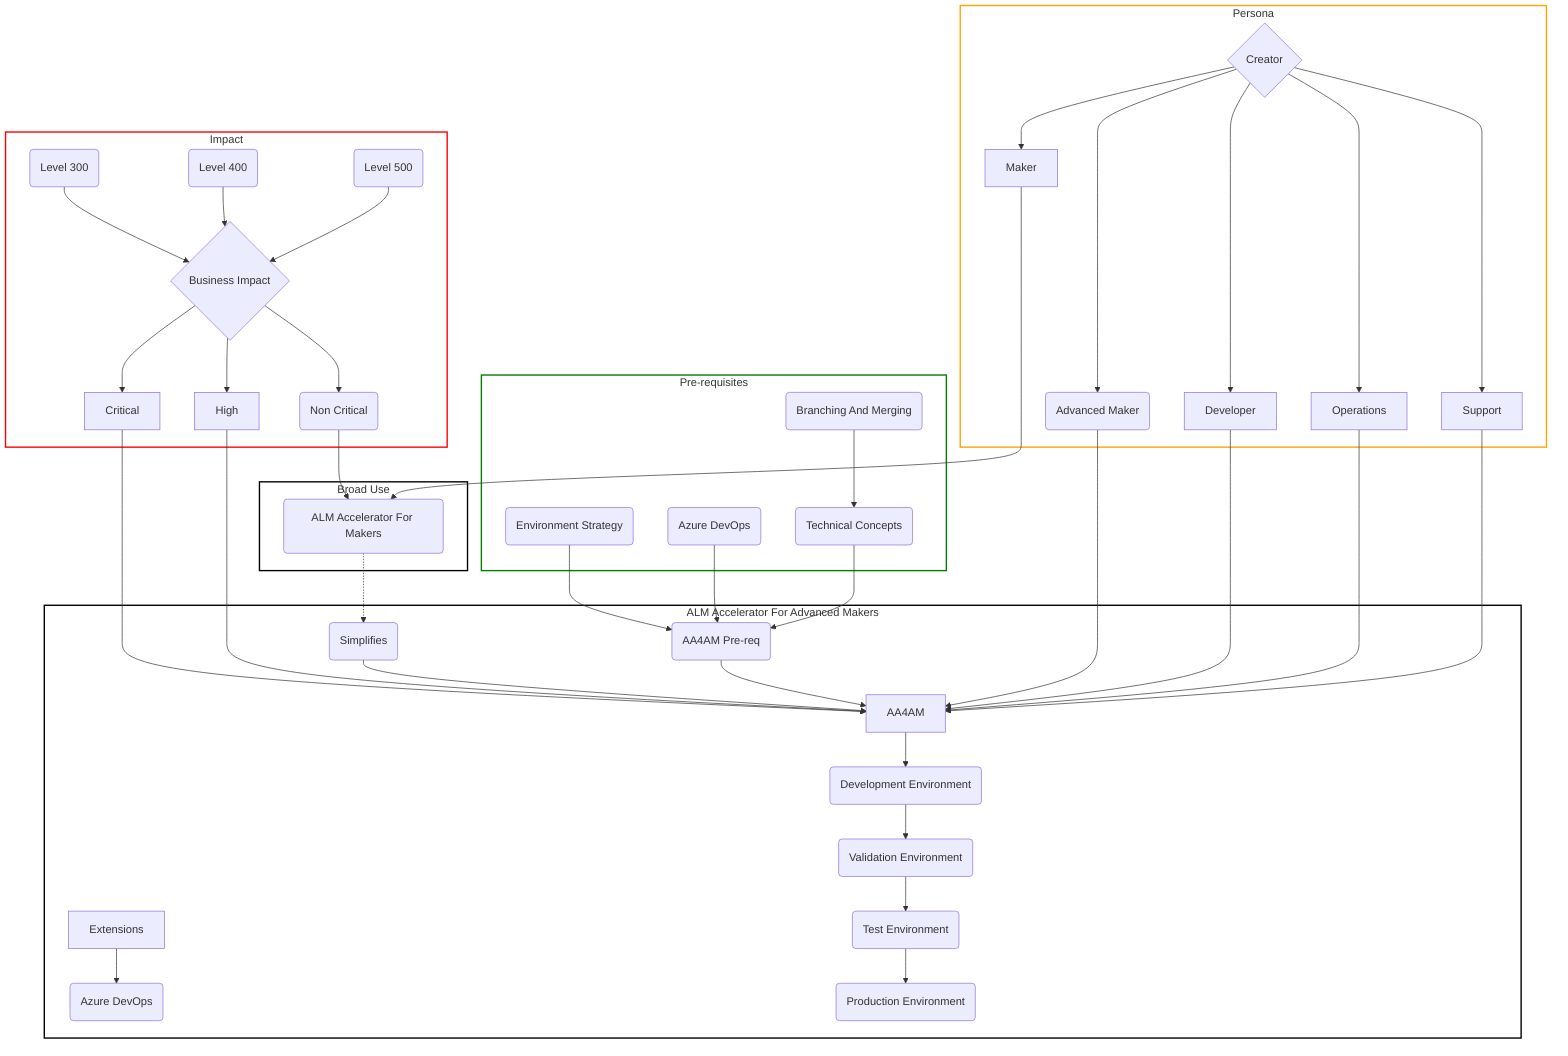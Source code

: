 graph
    subgraph prereq[Pre-requisites]
        EnvironmentStrategy(EnvironmentStrategy)
        AzureDevOps(Azure DevOps)
        TechnicalConcepts(Technical Concepts)

        BranchingAndMerging(Branching And Merging) --> TechnicalConcepts
    end

    style prereq fill:transparent,stroke:green,stroke-width:2px

    subgraph impact[Impact]
        I{Business Impact}
        I --> Critical
        I --> High
        I --> NC(Non Critical)

        300(Level 300) --> I
        400(Level 400) --> I
        500(Level 500) --> I
    end

    style impact fill:transparent,stroke:red,stroke-width:2px

    subgraph persona[Persona]
        C{Creator}
        C --> Maker
        C --> AM(Advanced Maker)
        C --> Developer       
        C --> Operations
        C ----> Support       
    end

    style persona fill:transparent,stroke:orange,stroke-width:2px

    subgraph broaduse[Broad Use]
        AA4M(ALM Accelerator For Makers)
        NC --> AA4M
    end

    style broaduse fill:transparent,stroke:black,stroke-width:2px

    simplifies(Simplifies)
    AA4M -.-> simplifies

    subgraph aa4am[ALM Accelerator For Advanced Makers]
        AA4AM
        simplifies --> AA4AM

        aa4amPrereq(AA4AM Pre-req) --> AA4AM

        EnvironmentStrategy(Environment Strategy) --> aa4amPrereq
        AzureDevOps(Azure DevOps) --> aa4amPrereq
        TechnicalConcepts(Technical Concepts) --> aa4amPrereq

        Maker ----> AA4M
        AM --> AA4AM
        Developer --> AA4AM
        Operations --> AA4AM
        Support --> AA4AM

        Critical --> AA4AM
        High --> AA4AM
        
        AA4AM-DevOps(Azure DevOps)

        Extensions --> AA4AM-DevOps

        AA4AM -->DevelopmentEnvironment(Development Environment)
        DevelopmentEnvironment -->ValidationEnvironment(Validation Environment)
        ValidationEnvironment-->TestEnvironment(Test Environment)
        TestEnvironment--> ProductionEnvironment(Production Environment)
    end

    style aa4am fill:transparent,stroke:black,stroke-width:2px